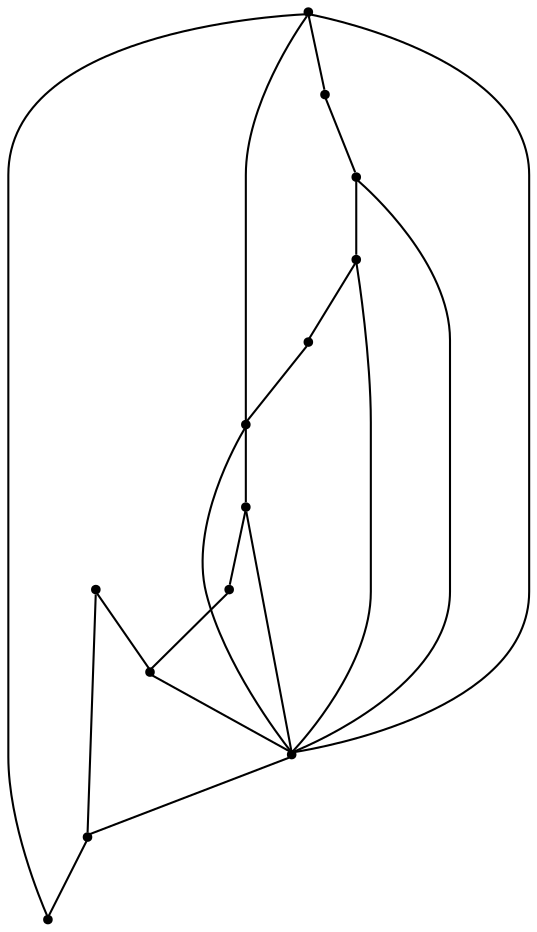 graph {
  node [shape=point,comment="{\"directed\":false,\"doi\":\"10.1007/978-3-642-00219-9_38\",\"figure\":\"? (1)\"}"]

  v0 [pos="952.4582714346952,746.2728739171597"]
  v1 [pos="916.1813074156295,796.791217201073"]
  v2 [pos="827.2401602456736,758.7774193717052"]
  v3 [pos="948.2676666082336,812.6719797521206"]
  v4 [pos="757.9386457221451,716.6371622472378"]
  v5 [pos="765.1940321633981,856.6879695758955"]
  v6 [pos="665.8701729707939,695.1293288010819"]
  v7 [pos="736.0473666523778,915.2092779199562"]
  v8 [pos="605.9506033786507,811.171495354926"]
  v9 [pos="660.115873540834,732.893045897584"]
  v10 [pos="624.4643810006075,743.7094828038785"]
  v11 [pos="642.4777750769326,800.9802602807961"]
  v12 [pos="622.7130544972974,766.6553440654196"]

  v0 -- v1 [id="-1",pos="952.4582714346952,746.2728739171597 916.1813074156295,796.791217201073 916.1813074156295,796.791217201073 916.1813074156295,796.791217201073"]
  v10 -- v0 [id="-3",pos="624.4643810006075,743.7094828038785 952.4582714346952,746.2728739171597 952.4582714346952,746.2728739171597 952.4582714346952,746.2728739171597"]
  v8 -- v5 [id="-5",pos="605.9506033786507,811.171495354926 765.1940321633981,856.6879695758955 765.1940321633981,856.6879695758955 765.1940321633981,856.6879695758955"]
  v12 -- v5 [id="-6",pos="622.7130544972974,766.6553440654196 765.1940321633981,856.6879695758955 765.1940321633981,856.6879695758955 765.1940321633981,856.6879695758955"]
  v12 -- v11 [id="-7",pos="622.7130544972974,766.6553440654196 642.4777750769326,800.9802602807961 642.4777750769326,800.9802602807961 642.4777750769326,800.9802602807961"]
  v10 -- v5 [id="-8",pos="624.4643810006075,743.7094828038785 765.1940321633981,856.6879695758955 765.1940321633981,856.6879695758955 765.1940321633981,856.6879695758955"]
  v10 -- v12 [id="-9",pos="624.4643810006075,743.7094828038785 622.7130544972974,766.6553440654196 622.7130544972974,766.6553440654196 622.7130544972974,766.6553440654196"]
  v11 -- v8 [id="-10",pos="642.4777750769326,800.9802602807961 605.9506033786507,811.171495354926 605.9506033786507,811.171495354926 605.9506033786507,811.171495354926"]
  v9 -- v10 [id="-11",pos="660.115873540834,732.893045897584 624.4643810006075,743.7094828038785 624.4643810006075,743.7094828038785 624.4643810006075,743.7094828038785"]
  v6 -- v9 [id="-12",pos="665.8701729707939,695.1293288010819 660.115873540834,732.893045897584 660.115873540834,732.893045897584 660.115873540834,732.893045897584"]
  v7 -- v3 [id="-13",pos="736.0473666523778,915.2092779199562 948.2676666082336,812.6719797521206 948.2676666082336,812.6719797521206 948.2676666082336,812.6719797521206"]
  v7 -- v8 [id="-14",pos="736.0473666523778,915.2092779199562 605.9506033786507,811.171495354926 605.9506033786507,811.171495354926 605.9506033786507,811.171495354926"]
  v4 -- v6 [id="-15",pos="757.9386457221451,716.6371622472378 665.8701729707939,695.1293288010819 665.8701729707939,695.1293288010819 665.8701729707939,695.1293288010819"]
  v5 -- v4 [id="-16",pos="765.1940321633981,856.6879695758955 757.9386457221451,716.6371622472378 757.9386457221451,716.6371622472378 757.9386457221451,716.6371622472378"]
  v5 -- v3 [id="-19",pos="765.1940321633981,856.6879695758955 948.2676666082336,812.6719797521206 948.2676666082336,812.6719797521206 948.2676666082336,812.6719797521206"]
  v5 -- v0 [id="-20",pos="765.1940321633981,856.6879695758955 952.4582714346952,746.2728739171597 952.4582714346952,746.2728739171597 952.4582714346952,746.2728739171597"]
  v5 -- v6 [id="-21",pos="765.1940321633981,856.6879695758955 665.8701729707939,695.1293288010819 665.8701729707939,695.1293288010819 665.8701729707939,695.1293288010819"]
  v2 -- v4 [id="-22",pos="827.2401602456736,758.7774193717052 757.9386457221451,716.6371622472378 757.9386457221451,716.6371622472378 757.9386457221451,716.6371622472378"]
  v3 -- v1 [id="-23",pos="948.2676666082336,812.6719797521206 916.1813074156295,796.791217201073 916.1813074156295,796.791217201073 916.1813074156295,796.791217201073"]
  v0 -- v2 [id="-24",pos="952.4582714346952,746.2728739171597 827.2401602456736,758.7774193717052 827.2401602456736,758.7774193717052 827.2401602456736,758.7774193717052"]
}